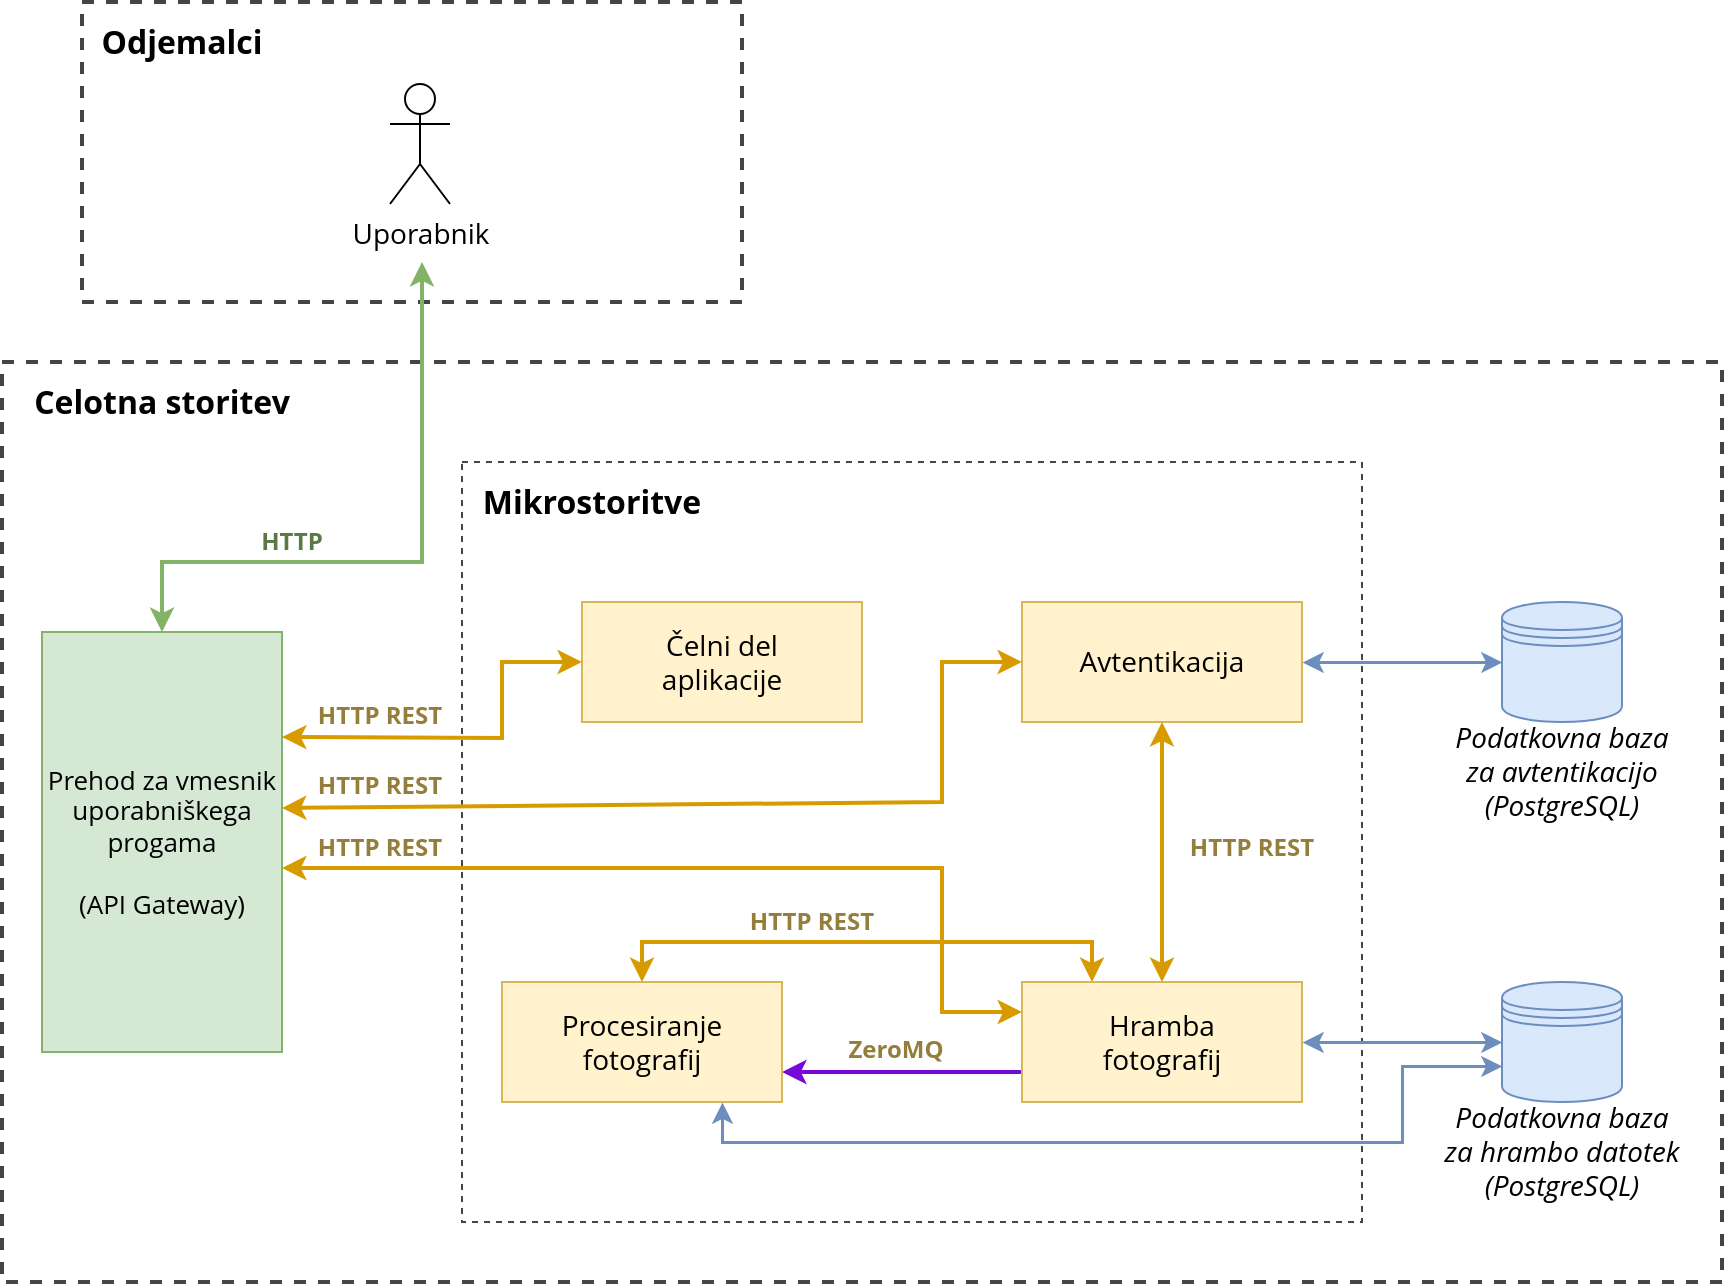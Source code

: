 <mxfile version="21.3.7" type="device">
  <diagram name="Page-1" id="0kAzhJeNNhYkIKXbFklq">
    <mxGraphModel dx="1098" dy="758" grid="1" gridSize="10" guides="1" tooltips="1" connect="1" arrows="1" fold="1" page="1" pageScale="1" pageWidth="3300" pageHeight="4681" math="0" shadow="0">
      <root>
        <mxCell id="0" />
        <mxCell id="1" parent="0" />
        <mxCell id="bodMyexQ1-OxQ9Hk0aYO-26" value="" style="rounded=0;whiteSpace=wrap;html=1;fillColor=none;dashed=1;strokeColor=#454545;strokeWidth=2;fontFamily=Open Sans;fontSource=https%3A%2F%2Ffonts.googleapis.com%2Fcss%3Ffamily%3DOpen%2BSans;" parent="1" vertex="1">
          <mxGeometry x="200" y="240" width="860" height="460" as="geometry" />
        </mxCell>
        <mxCell id="bodMyexQ1-OxQ9Hk0aYO-24" value="" style="rounded=0;whiteSpace=wrap;html=1;fillColor=none;dashed=1;strokeColor=#454545;strokeWidth=2;fontFamily=Open Sans;fontSource=https%3A%2F%2Ffonts.googleapis.com%2Fcss%3Ffamily%3DOpen%2BSans;" parent="1" vertex="1">
          <mxGeometry x="240" y="60" width="330" height="150" as="geometry" />
        </mxCell>
        <mxCell id="bodMyexQ1-OxQ9Hk0aYO-5" value="" style="rounded=0;whiteSpace=wrap;html=1;fillColor=none;dashed=1;strokeColor=#474747;fontFamily=Open Sans;fontSource=https%3A%2F%2Ffonts.googleapis.com%2Fcss%3Ffamily%3DOpen%2BSans;" parent="1" vertex="1">
          <mxGeometry x="430" y="290" width="450" height="380" as="geometry" />
        </mxCell>
        <mxCell id="bodMyexQ1-OxQ9Hk0aYO-1" value="Čelni del &lt;br&gt;aplikacije" style="rounded=0;whiteSpace=wrap;html=1;fontSize=14;fillColor=#fff2cc;strokeColor=#d6b656;fontFamily=Open Sans;fontSource=https%3A%2F%2Ffonts.googleapis.com%2Fcss%3Ffamily%3DOpen%2BSans;" parent="1" vertex="1">
          <mxGeometry x="490" y="360" width="140" height="60" as="geometry" />
        </mxCell>
        <mxCell id="bodMyexQ1-OxQ9Hk0aYO-28" style="edgeStyle=orthogonalEdgeStyle;rounded=0;orthogonalLoop=1;jettySize=auto;html=1;entryX=0;entryY=0.7;entryDx=0;entryDy=0;strokeColor=#6c8ebf;strokeWidth=1.5;align=center;verticalAlign=middle;fontFamily=Open Sans;fontSize=11;fontColor=default;labelBackgroundColor=default;startArrow=classic;startFill=1;endArrow=classic;fillColor=#dae8fc;fontSource=https%3A%2F%2Ffonts.googleapis.com%2Fcss%3Ffamily%3DOpen%2BSans;" parent="1" source="bodMyexQ1-OxQ9Hk0aYO-2" target="bodMyexQ1-OxQ9Hk0aYO-19" edge="1">
          <mxGeometry relative="1" as="geometry">
            <Array as="points">
              <mxPoint x="560" y="630" />
              <mxPoint x="900" y="630" />
              <mxPoint x="900" y="592" />
            </Array>
          </mxGeometry>
        </mxCell>
        <mxCell id="bodMyexQ1-OxQ9Hk0aYO-30" style="edgeStyle=orthogonalEdgeStyle;rounded=0;orthogonalLoop=1;jettySize=auto;html=1;entryX=0;entryY=0.75;entryDx=0;entryDy=0;strokeColor=#7709D7;strokeWidth=2;align=center;verticalAlign=middle;fontFamily=Open Sans;fontSize=11;fontColor=default;labelBackgroundColor=default;startArrow=classic;startFill=1;endArrow=none;fillColor=#ffe6cc;exitX=1;exitY=0.75;exitDx=0;exitDy=0;fontSource=https%3A%2F%2Ffonts.googleapis.com%2Fcss%3Ffamily%3DOpen%2BSans;endFill=0;" parent="1" source="bodMyexQ1-OxQ9Hk0aYO-2" target="bodMyexQ1-OxQ9Hk0aYO-4" edge="1">
          <mxGeometry relative="1" as="geometry" />
        </mxCell>
        <mxCell id="bodMyexQ1-OxQ9Hk0aYO-38" style="edgeStyle=orthogonalEdgeStyle;rounded=0;orthogonalLoop=1;jettySize=auto;html=1;entryX=0.25;entryY=0;entryDx=0;entryDy=0;strokeColor=#d79b00;strokeWidth=2;align=center;verticalAlign=middle;fontFamily=Open Sans;fontSource=https%3A%2F%2Ffonts.googleapis.com%2Fcss%3Ffamily%3DOpen%2BSans;fontSize=11;fontColor=default;labelBackgroundColor=default;startArrow=classic;startFill=1;endArrow=classic;fillColor=#ffe6cc;" parent="1" source="bodMyexQ1-OxQ9Hk0aYO-2" target="bodMyexQ1-OxQ9Hk0aYO-4" edge="1">
          <mxGeometry relative="1" as="geometry">
            <Array as="points">
              <mxPoint x="520" y="530" />
              <mxPoint x="745" y="530" />
            </Array>
          </mxGeometry>
        </mxCell>
        <mxCell id="bodMyexQ1-OxQ9Hk0aYO-2" value="Procesiranje fotografij" style="rounded=0;whiteSpace=wrap;html=1;fontSize=14;fillColor=#fff2cc;strokeColor=#d6b656;fontFamily=Open Sans;fontSource=https%3A%2F%2Ffonts.googleapis.com%2Fcss%3Ffamily%3DOpen%2BSans;" parent="1" vertex="1">
          <mxGeometry x="450" y="550" width="140" height="60" as="geometry" />
        </mxCell>
        <mxCell id="bodMyexQ1-OxQ9Hk0aYO-18" style="edgeStyle=orthogonalEdgeStyle;rounded=0;orthogonalLoop=1;jettySize=auto;html=1;entryX=0;entryY=0.5;entryDx=0;entryDy=0;fillColor=#dae8fc;strokeColor=#6c8ebf;startArrow=classic;startFill=1;strokeWidth=1.5;fontFamily=Open Sans;fontSource=https%3A%2F%2Ffonts.googleapis.com%2Fcss%3Ffamily%3DOpen%2BSans;" parent="1" source="bodMyexQ1-OxQ9Hk0aYO-3" target="bodMyexQ1-OxQ9Hk0aYO-14" edge="1">
          <mxGeometry relative="1" as="geometry" />
        </mxCell>
        <mxCell id="bodMyexQ1-OxQ9Hk0aYO-3" value="Avtentikacija" style="rounded=0;whiteSpace=wrap;html=1;fontSize=14;fillColor=#fff2cc;strokeColor=#d6b656;fontFamily=Open Sans;fontSource=https%3A%2F%2Ffonts.googleapis.com%2Fcss%3Ffamily%3DOpen%2BSans;" parent="1" vertex="1">
          <mxGeometry x="710" y="360" width="140" height="60" as="geometry" />
        </mxCell>
        <mxCell id="bodMyexQ1-OxQ9Hk0aYO-21" style="edgeStyle=orthogonalEdgeStyle;rounded=0;orthogonalLoop=1;jettySize=auto;html=1;entryX=0;entryY=0.5;entryDx=0;entryDy=0;fillColor=#dae8fc;strokeColor=#6c8ebf;startArrow=classic;startFill=1;strokeWidth=1.5;fontFamily=Open Sans;fontSource=https%3A%2F%2Ffonts.googleapis.com%2Fcss%3Ffamily%3DOpen%2BSans;" parent="1" source="bodMyexQ1-OxQ9Hk0aYO-4" target="bodMyexQ1-OxQ9Hk0aYO-19" edge="1">
          <mxGeometry relative="1" as="geometry" />
        </mxCell>
        <mxCell id="bodMyexQ1-OxQ9Hk0aYO-29" style="edgeStyle=orthogonalEdgeStyle;rounded=0;orthogonalLoop=1;jettySize=auto;html=1;strokeColor=#d79b00;strokeWidth=2;align=center;verticalAlign=middle;fontFamily=Open Sans;fontSize=11;fontColor=default;labelBackgroundColor=default;startArrow=classic;startFill=1;endArrow=classic;fillColor=#ffe6cc;fontSource=https%3A%2F%2Ffonts.googleapis.com%2Fcss%3Ffamily%3DOpen%2BSans;" parent="1" source="bodMyexQ1-OxQ9Hk0aYO-4" target="bodMyexQ1-OxQ9Hk0aYO-3" edge="1">
          <mxGeometry relative="1" as="geometry" />
        </mxCell>
        <mxCell id="bodMyexQ1-OxQ9Hk0aYO-4" value="Hramba &lt;br&gt;fotografij" style="rounded=0;whiteSpace=wrap;html=1;fontSize=14;fillColor=#fff2cc;strokeColor=#d6b656;fontFamily=Open Sans;fontSource=https%3A%2F%2Ffonts.googleapis.com%2Fcss%3Ffamily%3DOpen%2BSans;" parent="1" vertex="1">
          <mxGeometry x="710" y="550" width="140" height="60" as="geometry" />
        </mxCell>
        <mxCell id="bodMyexQ1-OxQ9Hk0aYO-6" value="Uporabnik" style="shape=umlActor;verticalLabelPosition=bottom;verticalAlign=top;html=1;outlineConnect=0;fontSize=14;fontFamily=Open Sans;fontSource=https%3A%2F%2Ffonts.googleapis.com%2Fcss%3Ffamily%3DOpen%2BSans;" parent="1" vertex="1">
          <mxGeometry x="394" y="101" width="30" height="60" as="geometry" />
        </mxCell>
        <mxCell id="bodMyexQ1-OxQ9Hk0aYO-22" style="edgeStyle=orthogonalEdgeStyle;rounded=0;orthogonalLoop=1;jettySize=auto;html=1;startArrow=classic;startFill=1;strokeWidth=2;fillColor=#d5e8d4;strokeColor=#82B366;exitX=0.5;exitY=0;exitDx=0;exitDy=0;fontFamily=Open Sans;fontSource=https%3A%2F%2Ffonts.googleapis.com%2Fcss%3Ffamily%3DOpen%2BSans;" parent="1" source="bodMyexQ1-OxQ9Hk0aYO-7" edge="1">
          <mxGeometry relative="1" as="geometry">
            <mxPoint x="410" y="190" as="targetPoint" />
            <Array as="points">
              <mxPoint x="280" y="340" />
              <mxPoint x="410" y="340" />
            </Array>
          </mxGeometry>
        </mxCell>
        <mxCell id="bodMyexQ1-OxQ9Hk0aYO-7" value="&lt;div style=&quot;font-size: 13px;&quot;&gt;Prehod za vmesnik uporabniškega progama&lt;/div&gt;&lt;div style=&quot;font-size: 13px;&quot;&gt;&lt;br style=&quot;font-size: 13px;&quot;&gt;&lt;/div&gt;(API Gateway)" style="rounded=0;whiteSpace=wrap;html=1;fontSize=13;fillColor=#d5e8d4;strokeColor=#82b366;fontFamily=Open Sans;fontSource=https%3A%2F%2Ffonts.googleapis.com%2Fcss%3Ffamily%3DOpen%2BSans;" parent="1" vertex="1">
          <mxGeometry x="220" y="375" width="120" height="210" as="geometry" />
        </mxCell>
        <mxCell id="bodMyexQ1-OxQ9Hk0aYO-8" value="" style="endArrow=classic;html=1;rounded=0;exitX=1;exitY=0.25;exitDx=0;exitDy=0;entryX=0;entryY=0.5;entryDx=0;entryDy=0;startArrow=classic;startFill=1;fillColor=#ffe6cc;strokeColor=#d79b00;strokeWidth=2;fontFamily=Open Sans;fontSource=https%3A%2F%2Ffonts.googleapis.com%2Fcss%3Ffamily%3DOpen%2BSans;" parent="1" source="bodMyexQ1-OxQ9Hk0aYO-7" target="bodMyexQ1-OxQ9Hk0aYO-1" edge="1">
          <mxGeometry width="50" height="50" relative="1" as="geometry">
            <mxPoint x="380" y="460" as="sourcePoint" />
            <mxPoint x="430" y="410" as="targetPoint" />
            <Array as="points">
              <mxPoint x="450" y="428" />
              <mxPoint x="450" y="390" />
            </Array>
          </mxGeometry>
        </mxCell>
        <mxCell id="bodMyexQ1-OxQ9Hk0aYO-10" value="" style="endArrow=classic;html=1;rounded=0;exitX=1;exitY=0.419;exitDx=0;exitDy=0;exitPerimeter=0;entryX=0;entryY=0.5;entryDx=0;entryDy=0;startArrow=classic;startFill=1;fillColor=#ffe6cc;strokeColor=#d79b00;strokeWidth=2;fontFamily=Open Sans;fontSource=https%3A%2F%2Ffonts.googleapis.com%2Fcss%3Ffamily%3DOpen%2BSans;" parent="1" source="bodMyexQ1-OxQ9Hk0aYO-7" target="bodMyexQ1-OxQ9Hk0aYO-3" edge="1">
          <mxGeometry width="50" height="50" relative="1" as="geometry">
            <mxPoint x="500" y="520" as="sourcePoint" />
            <mxPoint x="550" y="470" as="targetPoint" />
            <Array as="points">
              <mxPoint x="670" y="460" />
              <mxPoint x="670" y="390" />
            </Array>
          </mxGeometry>
        </mxCell>
        <mxCell id="bodMyexQ1-OxQ9Hk0aYO-11" value="" style="endArrow=classic;html=1;rounded=0;exitX=1;exitY=0.562;exitDx=0;exitDy=0;exitPerimeter=0;startArrow=classic;startFill=1;fillColor=#ffe6cc;strokeColor=#d79b00;strokeWidth=2;entryX=0;entryY=0.25;entryDx=0;entryDy=0;fontFamily=Open Sans;fontSource=https%3A%2F%2Ffonts.googleapis.com%2Fcss%3Ffamily%3DOpen%2BSans;" parent="1" source="bodMyexQ1-OxQ9Hk0aYO-7" target="bodMyexQ1-OxQ9Hk0aYO-4" edge="1">
          <mxGeometry width="50" height="50" relative="1" as="geometry">
            <mxPoint x="550" y="560" as="sourcePoint" />
            <mxPoint x="710" y="580" as="targetPoint" />
            <Array as="points">
              <mxPoint x="670" y="493" />
              <mxPoint x="670" y="565" />
            </Array>
          </mxGeometry>
        </mxCell>
        <mxCell id="bodMyexQ1-OxQ9Hk0aYO-12" value="Mikrostoritve" style="text;html=1;align=center;verticalAlign=middle;whiteSpace=wrap;rounded=0;fontSize=16;fontStyle=1;fontFamily=Open Sans;fontSource=https%3A%2F%2Ffonts.googleapis.com%2Fcss%3Ffamily%3DOpen%2BSans;" parent="1" vertex="1">
          <mxGeometry x="435" y="295" width="120" height="30" as="geometry" />
        </mxCell>
        <mxCell id="bodMyexQ1-OxQ9Hk0aYO-14" value="" style="shape=datastore;whiteSpace=wrap;html=1;fillColor=#dae8fc;strokeColor=#6c8ebf;fontFamily=Open Sans;fontSource=https%3A%2F%2Ffonts.googleapis.com%2Fcss%3Ffamily%3DOpen%2BSans;" parent="1" vertex="1">
          <mxGeometry x="950" y="360" width="60" height="60" as="geometry" />
        </mxCell>
        <mxCell id="bodMyexQ1-OxQ9Hk0aYO-17" value="Podatkovna baza &lt;br style=&quot;font-size: 14px;&quot;&gt;za avtentikacijo&lt;br&gt;(PostgreSQL)" style="text;html=1;align=center;verticalAlign=middle;whiteSpace=wrap;rounded=0;fontStyle=2;fontSize=14;fontFamily=Open Sans;fontSource=https%3A%2F%2Ffonts.googleapis.com%2Fcss%3Ffamily%3DOpen%2BSans;" parent="1" vertex="1">
          <mxGeometry x="920" y="430" width="120" height="30" as="geometry" />
        </mxCell>
        <mxCell id="bodMyexQ1-OxQ9Hk0aYO-19" value="" style="shape=datastore;whiteSpace=wrap;html=1;fillColor=#dae8fc;strokeColor=#6c8ebf;fontFamily=Open Sans;fontSource=https%3A%2F%2Ffonts.googleapis.com%2Fcss%3Ffamily%3DOpen%2BSans;" parent="1" vertex="1">
          <mxGeometry x="950" y="550" width="60" height="60" as="geometry" />
        </mxCell>
        <mxCell id="bodMyexQ1-OxQ9Hk0aYO-20" value="Podatkovna baza &lt;br style=&quot;font-size: 14px;&quot;&gt;za hrambo datotek&lt;div&gt;(PostgreSQL)&lt;/div&gt;" style="text;html=1;align=center;verticalAlign=middle;whiteSpace=wrap;rounded=0;fontStyle=2;fontSize=14;fontFamily=Open Sans;fontSource=https%3A%2F%2Ffonts.googleapis.com%2Fcss%3Ffamily%3DOpen%2BSans;" parent="1" vertex="1">
          <mxGeometry x="920" y="620" width="120" height="30" as="geometry" />
        </mxCell>
        <mxCell id="bodMyexQ1-OxQ9Hk0aYO-25" value="Odjemalci" style="text;html=1;align=center;verticalAlign=middle;whiteSpace=wrap;rounded=0;fontSize=16;fontStyle=1;fontFamily=Open Sans;fontSource=https%3A%2F%2Ffonts.googleapis.com%2Fcss%3Ffamily%3DOpen%2BSans;" parent="1" vertex="1">
          <mxGeometry x="245" y="65" width="90" height="30" as="geometry" />
        </mxCell>
        <mxCell id="bodMyexQ1-OxQ9Hk0aYO-27" value="Celotna storitev" style="text;html=1;align=center;verticalAlign=middle;whiteSpace=wrap;rounded=0;fontSize=16;fontStyle=1;fontFamily=Open Sans;fontSource=https%3A%2F%2Ffonts.googleapis.com%2Fcss%3Ffamily%3DOpen%2BSans;" parent="1" vertex="1">
          <mxGeometry x="205" y="245" width="150" height="30" as="geometry" />
        </mxCell>
        <mxCell id="bodMyexQ1-OxQ9Hk0aYO-31" value="HTTP REST" style="text;html=1;align=center;verticalAlign=middle;whiteSpace=wrap;rounded=0;fontSize=12;fontStyle=1;fontColor=#947E3B;fontFamily=Open Sans;fontSource=https%3A%2F%2Ffonts.googleapis.com%2Fcss%3Ffamily%3DOpen%2BSans;" parent="1" vertex="1">
          <mxGeometry x="354" y="407" width="70" height="20" as="geometry" />
        </mxCell>
        <mxCell id="bodMyexQ1-OxQ9Hk0aYO-32" value="HTTP REST" style="text;html=1;align=center;verticalAlign=middle;whiteSpace=wrap;rounded=0;fontSize=12;fontStyle=1;fontColor=#947E3B;fontFamily=Open Sans;fontSource=https%3A%2F%2Ffonts.googleapis.com%2Fcss%3Ffamily%3DOpen%2BSans;" parent="1" vertex="1">
          <mxGeometry x="354" y="442" width="70" height="20" as="geometry" />
        </mxCell>
        <mxCell id="bodMyexQ1-OxQ9Hk0aYO-33" value="HTTP REST" style="text;html=1;align=center;verticalAlign=middle;whiteSpace=wrap;rounded=0;fontSize=12;fontStyle=1;fontColor=#947E3B;fontFamily=Open Sans;fontSource=https%3A%2F%2Ffonts.googleapis.com%2Fcss%3Ffamily%3DOpen%2BSans;" parent="1" vertex="1">
          <mxGeometry x="354" y="473" width="70" height="20" as="geometry" />
        </mxCell>
        <mxCell id="bodMyexQ1-OxQ9Hk0aYO-34" value="HTTP REST" style="text;html=1;align=center;verticalAlign=middle;whiteSpace=wrap;rounded=0;fontSize=12;fontStyle=1;fontColor=#947E3B;fontFamily=Open Sans;fontSource=https%3A%2F%2Ffonts.googleapis.com%2Fcss%3Ffamily%3DOpen%2BSans;" parent="1" vertex="1">
          <mxGeometry x="790" y="473" width="70" height="20" as="geometry" />
        </mxCell>
        <mxCell id="bodMyexQ1-OxQ9Hk0aYO-35" value="ZeroMQ" style="text;html=1;align=center;verticalAlign=middle;whiteSpace=wrap;rounded=0;fontSize=12;fontStyle=1;fontColor=#947E3B;fontFamily=Open Sans;fontSource=https%3A%2F%2Ffonts.googleapis.com%2Fcss%3Ffamily%3DOpen%2BSans;" parent="1" vertex="1">
          <mxGeometry x="612" y="574" width="70" height="20" as="geometry" />
        </mxCell>
        <mxCell id="bodMyexQ1-OxQ9Hk0aYO-36" value="HTTP" style="text;html=1;align=center;verticalAlign=middle;whiteSpace=wrap;rounded=0;fontSize=12;fontStyle=1;fontColor=#597A46;fontFamily=Open Sans;fontSource=https%3A%2F%2Ffonts.googleapis.com%2Fcss%3Ffamily%3DOpen%2BSans;" parent="1" vertex="1">
          <mxGeometry x="310" y="320" width="70" height="20" as="geometry" />
        </mxCell>
        <mxCell id="bodMyexQ1-OxQ9Hk0aYO-39" value="HTTP REST" style="text;html=1;align=center;verticalAlign=middle;whiteSpace=wrap;rounded=0;fontSize=12;fontStyle=1;fontColor=#947E3B;fontFamily=Open Sans;fontSource=https%3A%2F%2Ffonts.googleapis.com%2Fcss%3Ffamily%3DOpen%2BSans;" parent="1" vertex="1">
          <mxGeometry x="570" y="510" width="70" height="20" as="geometry" />
        </mxCell>
      </root>
    </mxGraphModel>
  </diagram>
</mxfile>
